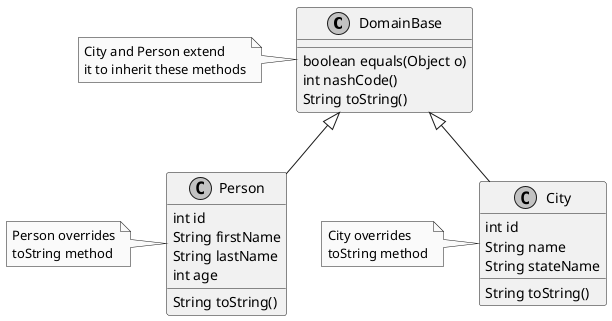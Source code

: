 @startuml

skinparam monochrome true
skinparam shadowing false

DomainBase : boolean equals(Object o)
DomainBase : int nashCode()
DomainBase : String toString()
note left : City and Person extend\nit to inherit these methods


Person : int id
Person : String firstName
Person : String lastName
Person : int age
Person : String toString()
note left : Person overrides\ntoString method

City : int id
City : String name
City : String stateName
City : String toString()
note left : City overrides\ntoString method

DomainBase <|-- Person
DomainBase <|-- City

@enduml
